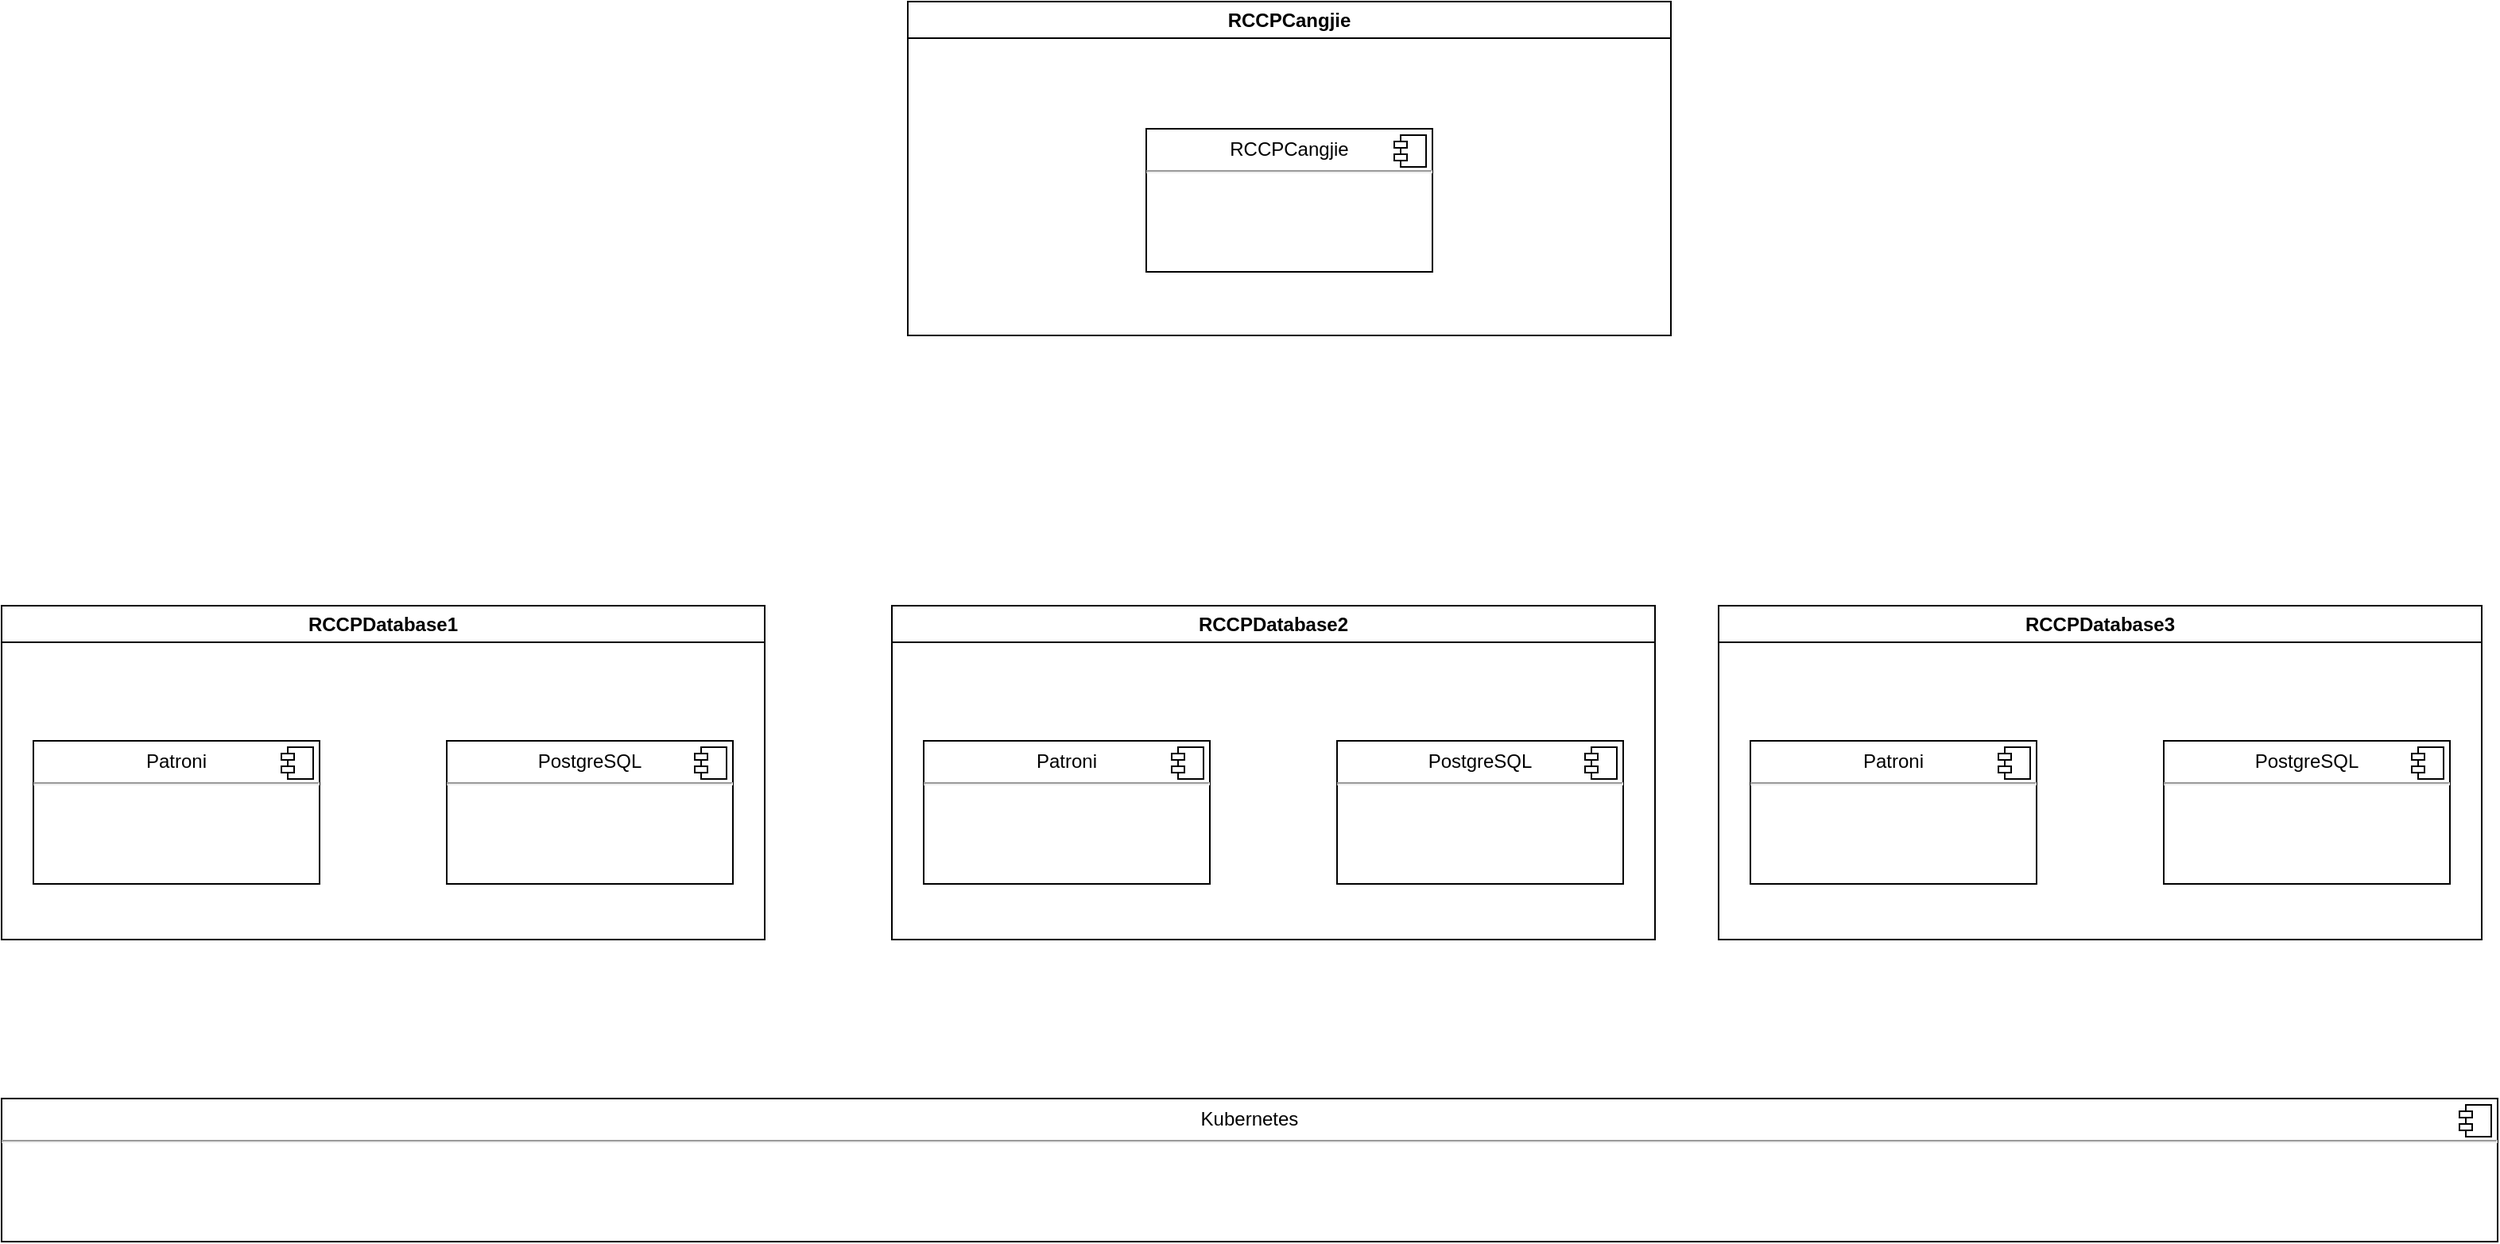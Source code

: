 <mxfile version="21.7.1" type="github">
  <diagram name="组件图" id="LBmL-ojdaAE_LHNN24SR">
    <mxGraphModel dx="1434" dy="771" grid="1" gridSize="10" guides="1" tooltips="1" connect="1" arrows="1" fold="1" page="1" pageScale="1" pageWidth="850" pageHeight="1100" math="0" shadow="0">
      <root>
        <mxCell id="0" />
        <mxCell id="1" parent="0" />
        <mxCell id="dHGeSTjkFjAdByOqO3wj-2" value="&lt;p style=&quot;margin:0px;margin-top:6px;text-align:center;&quot;&gt;Patroni&lt;/p&gt;&lt;hr&gt;&lt;p style=&quot;margin:0px;margin-left:8px;&quot;&gt;&lt;br&gt;&lt;/p&gt;" style="align=left;overflow=fill;html=1;dropTarget=0;whiteSpace=wrap;" vertex="1" parent="1">
          <mxGeometry x="230" y="505" width="180" height="90" as="geometry" />
        </mxCell>
        <mxCell id="dHGeSTjkFjAdByOqO3wj-3" value="" style="shape=component;jettyWidth=8;jettyHeight=4;" vertex="1" parent="dHGeSTjkFjAdByOqO3wj-2">
          <mxGeometry x="1" width="20" height="20" relative="1" as="geometry">
            <mxPoint x="-24" y="4" as="offset" />
          </mxGeometry>
        </mxCell>
        <mxCell id="dHGeSTjkFjAdByOqO3wj-6" value="RCCPDatabase1" style="swimlane;whiteSpace=wrap;html=1;" vertex="1" parent="1">
          <mxGeometry x="210" y="420" width="480" height="210" as="geometry" />
        </mxCell>
        <mxCell id="dHGeSTjkFjAdByOqO3wj-4" value="&lt;p style=&quot;margin:0px;margin-top:6px;text-align:center;&quot;&gt;PostgreSQL&lt;/p&gt;&lt;hr&gt;&lt;p style=&quot;margin:0px;margin-left:8px;&quot;&gt;&lt;br&gt;&lt;/p&gt;" style="align=left;overflow=fill;html=1;dropTarget=0;whiteSpace=wrap;" vertex="1" parent="dHGeSTjkFjAdByOqO3wj-6">
          <mxGeometry x="280" y="85" width="180" height="90" as="geometry" />
        </mxCell>
        <mxCell id="dHGeSTjkFjAdByOqO3wj-5" value="" style="shape=component;jettyWidth=8;jettyHeight=4;" vertex="1" parent="dHGeSTjkFjAdByOqO3wj-4">
          <mxGeometry x="1" width="20" height="20" relative="1" as="geometry">
            <mxPoint x="-24" y="4" as="offset" />
          </mxGeometry>
        </mxCell>
        <mxCell id="dHGeSTjkFjAdByOqO3wj-7" value="&lt;p style=&quot;margin:0px;margin-top:6px;text-align:center;&quot;&gt;Patroni&lt;/p&gt;&lt;hr&gt;&lt;p style=&quot;margin:0px;margin-left:8px;&quot;&gt;&lt;br&gt;&lt;/p&gt;" style="align=left;overflow=fill;html=1;dropTarget=0;whiteSpace=wrap;" vertex="1" parent="1">
          <mxGeometry x="790" y="505" width="180" height="90" as="geometry" />
        </mxCell>
        <mxCell id="dHGeSTjkFjAdByOqO3wj-8" value="" style="shape=component;jettyWidth=8;jettyHeight=4;" vertex="1" parent="dHGeSTjkFjAdByOqO3wj-7">
          <mxGeometry x="1" width="20" height="20" relative="1" as="geometry">
            <mxPoint x="-24" y="4" as="offset" />
          </mxGeometry>
        </mxCell>
        <mxCell id="dHGeSTjkFjAdByOqO3wj-9" value="RCCPDatabase2" style="swimlane;whiteSpace=wrap;html=1;" vertex="1" parent="1">
          <mxGeometry x="770" y="420" width="480" height="210" as="geometry" />
        </mxCell>
        <mxCell id="dHGeSTjkFjAdByOqO3wj-10" value="&lt;p style=&quot;margin:0px;margin-top:6px;text-align:center;&quot;&gt;PostgreSQL&lt;/p&gt;&lt;hr&gt;&lt;p style=&quot;margin:0px;margin-left:8px;&quot;&gt;&lt;br&gt;&lt;/p&gt;" style="align=left;overflow=fill;html=1;dropTarget=0;whiteSpace=wrap;" vertex="1" parent="dHGeSTjkFjAdByOqO3wj-9">
          <mxGeometry x="280" y="85" width="180" height="90" as="geometry" />
        </mxCell>
        <mxCell id="dHGeSTjkFjAdByOqO3wj-11" value="" style="shape=component;jettyWidth=8;jettyHeight=4;" vertex="1" parent="dHGeSTjkFjAdByOqO3wj-10">
          <mxGeometry x="1" width="20" height="20" relative="1" as="geometry">
            <mxPoint x="-24" y="4" as="offset" />
          </mxGeometry>
        </mxCell>
        <mxCell id="dHGeSTjkFjAdByOqO3wj-12" value="&lt;p style=&quot;margin:0px;margin-top:6px;text-align:center;&quot;&gt;Patroni&lt;/p&gt;&lt;hr&gt;&lt;p style=&quot;margin:0px;margin-left:8px;&quot;&gt;&lt;br&gt;&lt;/p&gt;" style="align=left;overflow=fill;html=1;dropTarget=0;whiteSpace=wrap;" vertex="1" parent="1">
          <mxGeometry x="1310" y="505" width="180" height="90" as="geometry" />
        </mxCell>
        <mxCell id="dHGeSTjkFjAdByOqO3wj-13" value="" style="shape=component;jettyWidth=8;jettyHeight=4;" vertex="1" parent="dHGeSTjkFjAdByOqO3wj-12">
          <mxGeometry x="1" width="20" height="20" relative="1" as="geometry">
            <mxPoint x="-24" y="4" as="offset" />
          </mxGeometry>
        </mxCell>
        <mxCell id="dHGeSTjkFjAdByOqO3wj-14" value="RCCPDatabase3" style="swimlane;whiteSpace=wrap;html=1;" vertex="1" parent="1">
          <mxGeometry x="1290" y="420" width="480" height="210" as="geometry" />
        </mxCell>
        <mxCell id="dHGeSTjkFjAdByOqO3wj-15" value="&lt;p style=&quot;margin:0px;margin-top:6px;text-align:center;&quot;&gt;PostgreSQL&lt;/p&gt;&lt;hr&gt;&lt;p style=&quot;margin:0px;margin-left:8px;&quot;&gt;&lt;br&gt;&lt;/p&gt;" style="align=left;overflow=fill;html=1;dropTarget=0;whiteSpace=wrap;" vertex="1" parent="dHGeSTjkFjAdByOqO3wj-14">
          <mxGeometry x="280" y="85" width="180" height="90" as="geometry" />
        </mxCell>
        <mxCell id="dHGeSTjkFjAdByOqO3wj-16" value="" style="shape=component;jettyWidth=8;jettyHeight=4;" vertex="1" parent="dHGeSTjkFjAdByOqO3wj-15">
          <mxGeometry x="1" width="20" height="20" relative="1" as="geometry">
            <mxPoint x="-24" y="4" as="offset" />
          </mxGeometry>
        </mxCell>
        <mxCell id="dHGeSTjkFjAdByOqO3wj-17" value="&lt;p style=&quot;margin:0px;margin-top:6px;text-align:center;&quot;&gt;Kubernetes&lt;/p&gt;&lt;hr&gt;&lt;p style=&quot;margin:0px;margin-left:8px;&quot;&gt;&lt;br&gt;&lt;/p&gt;" style="align=left;overflow=fill;html=1;dropTarget=0;whiteSpace=wrap;" vertex="1" parent="1">
          <mxGeometry x="210" y="730" width="1570" height="90" as="geometry" />
        </mxCell>
        <mxCell id="dHGeSTjkFjAdByOqO3wj-18" value="" style="shape=component;jettyWidth=8;jettyHeight=4;" vertex="1" parent="dHGeSTjkFjAdByOqO3wj-17">
          <mxGeometry x="1" width="20" height="20" relative="1" as="geometry">
            <mxPoint x="-24" y="4" as="offset" />
          </mxGeometry>
        </mxCell>
        <mxCell id="dHGeSTjkFjAdByOqO3wj-26" value="RCCPCangjie" style="swimlane;whiteSpace=wrap;html=1;" vertex="1" parent="1">
          <mxGeometry x="780" y="40" width="480" height="210" as="geometry" />
        </mxCell>
        <mxCell id="dHGeSTjkFjAdByOqO3wj-24" value="&lt;p style=&quot;margin:0px;margin-top:6px;text-align:center;&quot;&gt;RCCPCangjie&lt;/p&gt;&lt;hr&gt;&lt;p style=&quot;margin:0px;margin-left:8px;&quot;&gt;&lt;br&gt;&lt;/p&gt;" style="align=left;overflow=fill;html=1;dropTarget=0;whiteSpace=wrap;" vertex="1" parent="dHGeSTjkFjAdByOqO3wj-26">
          <mxGeometry x="150" y="80" width="180" height="90" as="geometry" />
        </mxCell>
        <mxCell id="dHGeSTjkFjAdByOqO3wj-25" value="" style="shape=component;jettyWidth=8;jettyHeight=4;" vertex="1" parent="dHGeSTjkFjAdByOqO3wj-24">
          <mxGeometry x="1" width="20" height="20" relative="1" as="geometry">
            <mxPoint x="-24" y="4" as="offset" />
          </mxGeometry>
        </mxCell>
      </root>
    </mxGraphModel>
  </diagram>
</mxfile>
